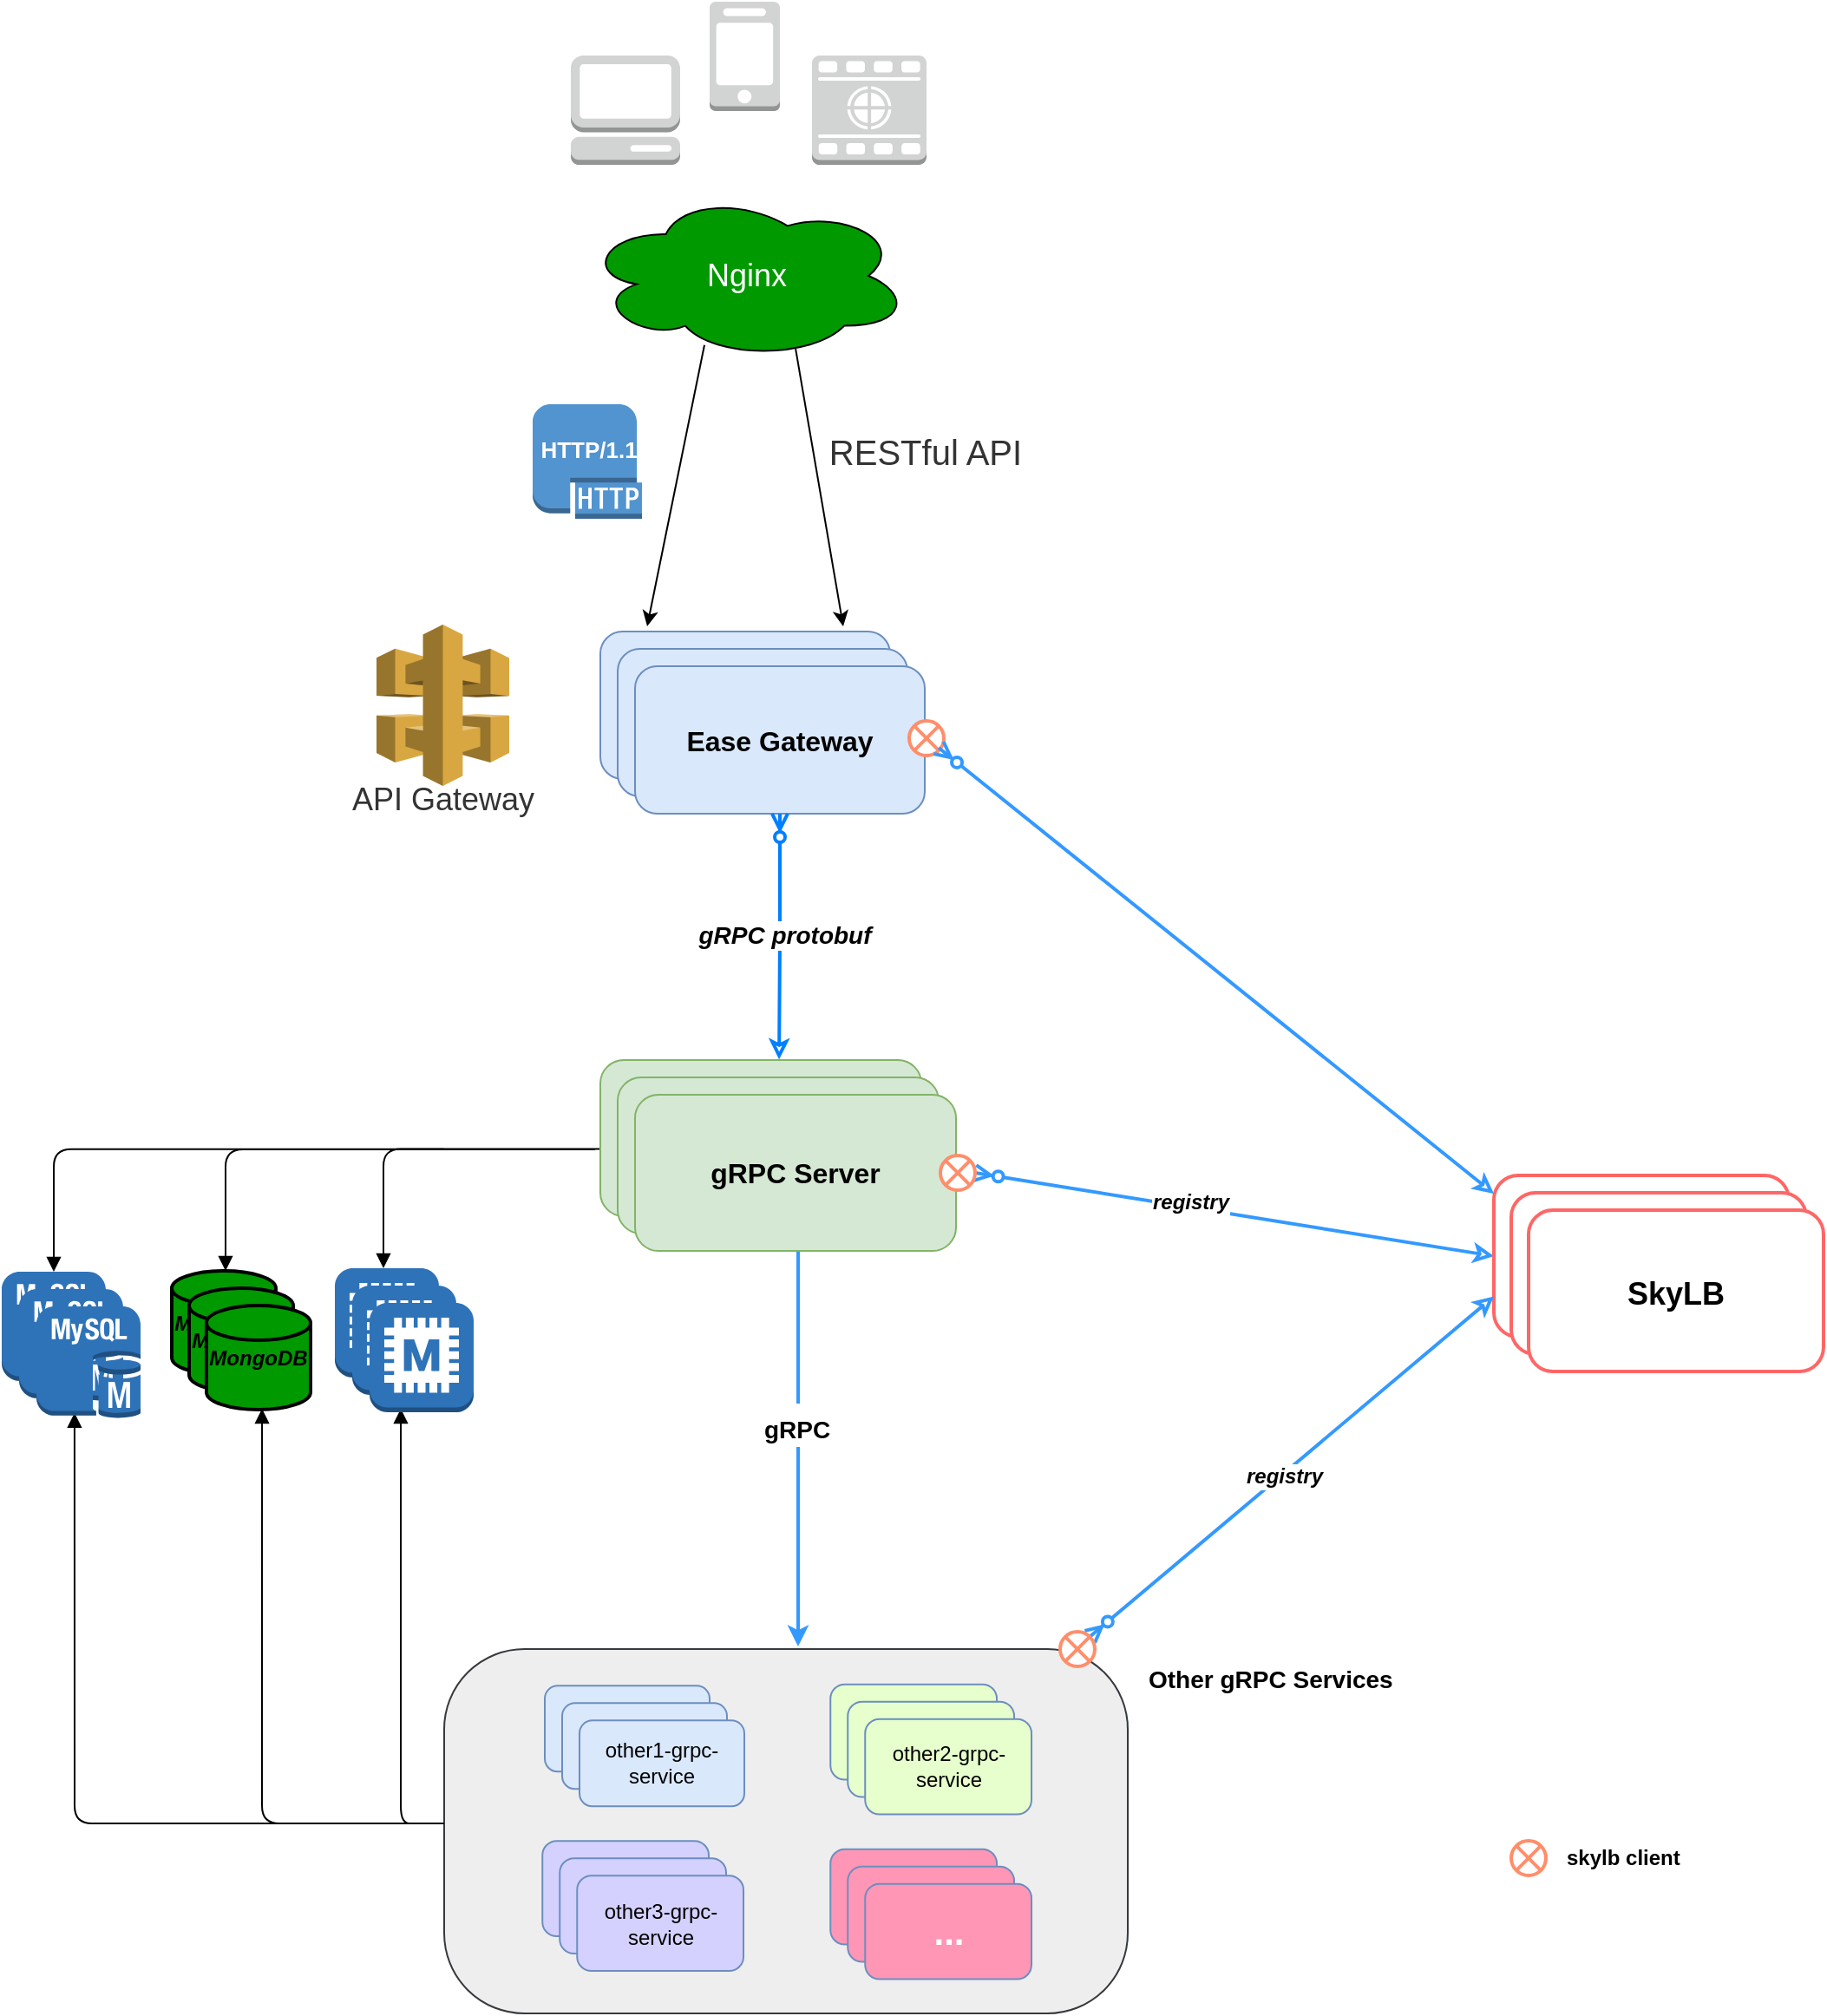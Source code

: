 <mxfile version="17.2.4" type="device"><diagram id="984368cb-33e9-04be-2f5b-599cbb324e16" name="Ease-Gateway"><mxGraphModel dx="868" dy="1735" grid="1" gridSize="10" guides="1" tooltips="1" connect="1" arrows="1" fold="1" page="1" pageScale="1" pageWidth="827" pageHeight="1169" background="#ffffff" math="0" shadow="0"><root><mxCell id="0"/><mxCell id="1" parent="0"/><mxCell id="89" style="edgeStyle=orthogonalEdgeStyle;rounded=1;html=1;endArrow=block;endFill=1;jettySize=auto;orthogonalLoop=1;entryX=0.5;entryY=0;entryPerimeter=0;" parent="1" target="139" edge="1"><mxGeometry relative="1" as="geometry"><mxPoint x="40" y="310" as="targetPoint"/><Array as="points"><mxPoint x="40" y="251"/></Array><mxPoint x="265" y="251.412" as="sourcePoint"/></mxGeometry></mxCell><mxCell id="204" value="" style="group;rounded=1;" parent="1" vertex="1" connectable="0"><mxGeometry x="172" y="-52" width="402" height="120" as="geometry"/></mxCell><mxCell id="175" value="" style="group;rounded=1;" parent="204" vertex="1" connectable="0"><mxGeometry width="402" height="120" as="geometry"/></mxCell><mxCell id="198" value="" style="group;rounded=1;" parent="175" vertex="1" connectable="0"><mxGeometry x="38" y="2" width="120" height="107" as="geometry"/></mxCell><mxCell id="170" value="" style="group;rounded=1;" parent="198" vertex="1" connectable="0"><mxGeometry width="120" height="107" as="geometry"/></mxCell><mxCell id="168" value="" style="dashed=0;html=1;shape=mxgraph.aws3.api_gateway;fillColor=#D9A741;gradientColor=none;labelBackgroundColor=#99FFFF;strokeColor=#000000;fontSize=18;fontColor=#FFFFFF;rounded=1;" parent="170" vertex="1"><mxGeometry x="16" y="-1" width="76.5" height="93" as="geometry"/></mxCell><mxCell id="169" value="API Gateway" style="text;html=1;resizable=0;points=[];autosize=1;align=left;verticalAlign=top;spacingTop=-4;fontSize=18;fontColor=#333333;rounded=1;" parent="170" vertex="1"><mxGeometry y="87" width="120" height="20" as="geometry"/></mxCell><mxCell id="203" value="" style="group;rounded=1;" parent="175" vertex="1" connectable="0"><mxGeometry x="183" y="5" width="167" height="85" as="geometry"/></mxCell><mxCell id="179" value="" style="rounded=1;whiteSpace=wrap;html=1;align=left;fillColor=#dae8fc;strokeColor=#6c8ebf;" parent="203" vertex="1"><mxGeometry width="167" height="85" as="geometry"/></mxCell><mxCell id="201" value="" style="rounded=1;whiteSpace=wrap;html=1;align=left;fillColor=#dae8fc;strokeColor=#6c8ebf;" parent="204" vertex="1"><mxGeometry x="193" y="15" width="167" height="85" as="geometry"/></mxCell><mxCell id="202" value="Ease Gateway" style="rounded=1;whiteSpace=wrap;html=1;align=center;fillColor=#dae8fc;strokeColor=#6c8ebf;fontStyle=1;fontSize=16;" parent="204" vertex="1"><mxGeometry x="203" y="25" width="167" height="85" as="geometry"/></mxCell><mxCell id="tLRtYib5lATVOMmsKPmi-365" value="" style="group;rounded=1;" parent="204" vertex="1" connectable="0"><mxGeometry x="361" y="55.5" width="20" height="20" as="geometry"/></mxCell><mxCell id="tLRtYib5lATVOMmsKPmi-367" value="" style="group;rounded=1;" parent="tLRtYib5lATVOMmsKPmi-365" vertex="1" connectable="0"><mxGeometry y="1" width="20" height="20" as="geometry"/></mxCell><mxCell id="tLRtYib5lATVOMmsKPmi-357" value="" style="verticalLabelPosition=bottom;verticalAlign=top;html=1;strokeWidth=2;shape=mxgraph.flowchart.or;fontColor=#007FFF;strokeColor=#FF8E6B;rounded=1;" parent="tLRtYib5lATVOMmsKPmi-367" vertex="1"><mxGeometry width="20" height="20" as="geometry"/></mxCell><mxCell id="342" style="edgeStyle=orthogonalEdgeStyle;rounded=1;html=1;startArrow=none;startFill=0;endArrow=block;endFill=1;jettySize=auto;orthogonalLoop=1;fontSize=14;" parent="1" edge="1"><mxGeometry relative="1" as="geometry"><mxPoint x="355" y="251.235" as="sourcePoint"/><mxPoint x="230" y="320" as="targetPoint"/><Array as="points"><mxPoint x="230" y="251"/></Array></mxGeometry></mxCell><mxCell id="343" style="edgeStyle=orthogonalEdgeStyle;rounded=1;html=1;startArrow=none;startFill=0;endArrow=block;endFill=1;jettySize=auto;orthogonalLoop=1;fontSize=14;entryX=0.5;entryY=0;entryPerimeter=0;" parent="1" edge="1"><mxGeometry relative="1" as="geometry"><mxPoint x="352" y="251.529" as="sourcePoint"/><mxPoint x="139" y="321.5" as="targetPoint"/><Array as="points"><mxPoint x="139" y="252"/></Array></mxGeometry></mxCell><mxCell id="205" value="" style="rounded=1;whiteSpace=wrap;html=1;fontSize=16;align=center;fillColor=#d5e8d4;strokeColor=#82b366;" parent="1" vertex="1"><mxGeometry x="355" y="200" width="185" height="90" as="geometry"/></mxCell><mxCell id="206" value="" style="rounded=1;whiteSpace=wrap;html=1;fontSize=16;align=center;fillColor=#d5e8d4;strokeColor=#82b366;" parent="1" vertex="1"><mxGeometry x="365" y="210" width="185" height="90" as="geometry"/></mxCell><mxCell id="gnQcVv38CfcIjXH257ro-344" style="edgeStyle=orthogonalEdgeStyle;rounded=1;orthogonalLoop=1;jettySize=auto;html=1;fontSize=21;strokeWidth=2;strokeColor=#3399FF;" parent="1" source="207" edge="1"><mxGeometry relative="1" as="geometry"><mxPoint x="469" y="538" as="targetPoint"/><Array as="points"><mxPoint x="469" y="360"/><mxPoint x="469" y="360"/></Array></mxGeometry></mxCell><mxCell id="gnQcVv38CfcIjXH257ro-346" value="&lt;span style=&quot;font-size: 14px ; font-weight: 700&quot;&gt;gRPC&lt;/span&gt;" style="text;html=1;resizable=0;points=[];align=center;verticalAlign=middle;labelBackgroundColor=#ffffff;fontSize=21;rounded=1;" parent="gnQcVv38CfcIjXH257ro-344" vertex="1" connectable="0"><mxGeometry x="0.004" y="20" relative="1" as="geometry"><mxPoint x="-21" y="-15" as="offset"/></mxGeometry></mxCell><mxCell id="gnQcVv38CfcIjXH257ro-353" style="rounded=1;orthogonalLoop=1;jettySize=auto;html=1;entryX=0;entryY=0.5;entryDx=0;entryDy=0;startArrow=ERzeroToMany;startFill=1;endArrow=classic;endFill=0;strokeColor=#3399FF;strokeWidth=2;fontSize=21;exitX=1;exitY=0.5;exitDx=0;exitDy=0;exitPerimeter=0;" parent="1" source="tLRtYib5lATVOMmsKPmi-360" target="gnQcVv38CfcIjXH257ro-349" edge="1"><mxGeometry relative="1" as="geometry"/></mxCell><mxCell id="ZQcrkI04INhhgJgBs_-i-343" value="registry" style="text;html=1;align=center;verticalAlign=middle;resizable=0;points=[];;labelBackgroundColor=#ffffff;fontStyle=3;rounded=1;" parent="gnQcVv38CfcIjXH257ro-353" vertex="1" connectable="0"><mxGeometry x="-0.174" y="3" relative="1" as="geometry"><mxPoint as="offset"/></mxGeometry></mxCell><mxCell id="207" value="&lt;span&gt;gRPC Server&lt;/span&gt;" style="rounded=1;whiteSpace=wrap;html=1;fontSize=16;align=center;fontStyle=1;fillColor=#d5e8d4;strokeColor=#82b366;" parent="1" vertex="1"><mxGeometry x="375" y="220" width="185" height="90" as="geometry"/></mxCell><mxCell id="217" style="edgeStyle=orthogonalEdgeStyle;rounded=1;html=1;entryX=0.557;entryY=-0.004;entryPerimeter=0;jettySize=auto;orthogonalLoop=1;fontSize=14;endArrow=classic;endFill=0;startArrow=ERzeroToMany;startFill=1;strokeWidth=2;strokeColor=#007FFF;" parent="1" source="202" target="205" edge="1"><mxGeometry relative="1" as="geometry"/></mxCell><mxCell id="218" value="&lt;b&gt;&lt;i&gt;gRPC protobuf&lt;/i&gt;&lt;/b&gt;" style="text;html=1;resizable=0;points=[];align=center;verticalAlign=middle;labelBackgroundColor=#ffffff;fontSize=14;rounded=1;" parent="217" vertex="1" connectable="0"><mxGeometry x="-0.013" y="2" relative="1" as="geometry"><mxPoint as="offset"/></mxGeometry></mxCell><mxCell id="9" value="" style="endArrow=classic;html=1;exitX=0.369;exitY=0.915;exitPerimeter=0;" parent="1" source="163" edge="1"><mxGeometry width="50" height="50" relative="1" as="geometry"><mxPoint x="394" y="-154" as="sourcePoint"/><mxPoint x="382" y="-50" as="targetPoint"/></mxGeometry></mxCell><mxCell id="10" value="" style="endArrow=classic;html=1;exitX=0.65;exitY=0.938;exitPerimeter=0;" parent="1" source="163" edge="1"><mxGeometry width="50" height="50" relative="1" as="geometry"><mxPoint x="455" y="-155" as="sourcePoint"/><mxPoint x="495" y="-50" as="targetPoint"/></mxGeometry></mxCell><mxCell id="220" value="" style="group;rounded=1;" parent="1" vertex="1" connectable="0"><mxGeometry x="314" y="-410" width="282" height="298" as="geometry"/></mxCell><mxCell id="163" value="Nginx" style="ellipse;shape=cloud;whiteSpace=wrap;html=1;strokeColor=#000000;fillColor=#009900;fontColor=#FFFFFF;labelBackgroundColor=none;labelBorderColor=none;fontSize=18;rounded=1;" parent="220" vertex="1"><mxGeometry x="32" y="110" width="187" height="96" as="geometry"/></mxCell><mxCell id="154" value="" style="dashed=0;html=1;shape=mxgraph.aws3.management_console;fillColor=#D2D3D3;gradientColor=none;strokeColor=#000000;rounded=1;" parent="220" vertex="1"><mxGeometry x="24" y="31" width="63" height="63" as="geometry"/></mxCell><mxCell id="155" value="" style="dashed=0;html=1;shape=mxgraph.aws3.mobile_client;fillColor=#D2D3D3;gradientColor=none;strokeColor=#000000;rounded=1;" parent="220" vertex="1"><mxGeometry x="104" width="40.5" height="63" as="geometry"/></mxCell><mxCell id="156" value="" style="dashed=0;html=1;shape=mxgraph.aws3.multimedia;fillColor=#D2D3D3;gradientColor=none;strokeColor=#000000;rounded=1;" parent="220" vertex="1"><mxGeometry x="163" y="31" width="66" height="63" as="geometry"/></mxCell><mxCell id="176" value="RESTful API" style="text;html=1;resizable=0;points=[];autosize=1;align=center;verticalAlign=top;spacingTop=-4;fontSize=20;fontColor=#333333;fontStyle=0;rounded=1;" parent="220" vertex="1"><mxGeometry x="168" y="245" width="120" height="20" as="geometry"/></mxCell><mxCell id="177" value="&lt;b&gt;&lt;font color=&quot;#ffffff&quot; style=&quot;font-size: 13px&quot;&gt;HTTP/1.1&lt;/font&gt;&lt;/b&gt;&lt;div&gt;&lt;b&gt;&lt;font color=&quot;#ffffff&quot;&gt;&lt;br&gt;&lt;/font&gt;&lt;/b&gt;&lt;/div&gt;" style="dashed=0;html=1;shape=mxgraph.aws3.http_protocol;fillColor=#5294CF;gradientColor=none;labelBackgroundColor=none;strokeColor=#000000;fontSize=12;fontColor=#4D4D4D;align=center;rounded=1;" parent="220" vertex="1"><mxGeometry x="2" y="232" width="63" height="66" as="geometry"/></mxCell><mxCell id="258" value="" style="group;rounded=1;" parent="1" vertex="1" connectable="0"><mxGeometry x="827" y="340.158" width="95" height="49.474" as="geometry"/></mxCell><mxCell id="334" value="" style="group;rounded=1;" parent="1" vertex="1" connectable="0"><mxGeometry x="265" y="539.5" width="575" height="210" as="geometry"/></mxCell><mxCell id="319" value="" style="group;rounded=1;" parent="334" vertex="1" connectable="0"><mxGeometry width="575" height="210" as="geometry"/></mxCell><mxCell id="252" value="Other gRPC Services" style="text;html=1;resizable=0;points=[];autosize=1;align=left;verticalAlign=top;spacingTop=-4;fontSize=14;fontStyle=1;rounded=1;" parent="319" vertex="1"><mxGeometry x="404" y="6" width="150" height="20" as="geometry"/></mxCell><mxCell id="78" value="" style="rounded=1;whiteSpace=wrap;html=1;strokeColor=#36393d;fillColor=#eeeeee;arcSize=22;" parent="319" vertex="1"><mxGeometry width="394" height="210" as="geometry"/></mxCell><mxCell id="tLRtYib5lATVOMmsKPmi-358" value="" style="group;rounded=1;" parent="319" vertex="1" connectable="0"><mxGeometry x="615" y="110.5" width="110" height="20" as="geometry"/></mxCell><mxCell id="tLRtYib5lATVOMmsKPmi-349" value="" style="verticalLabelPosition=bottom;verticalAlign=top;html=1;strokeWidth=2;shape=mxgraph.flowchart.or;fontColor=#007FFF;strokeColor=#FF8E6B;rounded=1;" parent="tLRtYib5lATVOMmsKPmi-358" vertex="1"><mxGeometry width="20" height="20" as="geometry"/></mxCell><mxCell id="tLRtYib5lATVOMmsKPmi-350" value="&lt;font color=&quot;#000000&quot;&gt;skylb client&lt;/font&gt;" style="text;html=1;resizable=0;points=[];autosize=1;align=left;verticalAlign=top;spacingTop=-4;fontColor=#007FFF;fontStyle=1;fontFamily=Helvetica;rounded=1;" parent="tLRtYib5lATVOMmsKPmi-358" vertex="1"><mxGeometry x="30" width="80" height="20" as="geometry"/></mxCell><mxCell id="330" value="" style="group;rounded=1;" parent="334" vertex="1" connectable="0"><mxGeometry x="58" y="21.158" width="115" height="69.474" as="geometry"/></mxCell><mxCell id="247" value="" style="rounded=1;whiteSpace=wrap;html=1;fontSize=16;align=center;fillColor=#dae8fc;strokeColor=#6c8ebf;" parent="330" vertex="1"><mxGeometry width="95" height="49.474" as="geometry"/></mxCell><mxCell id="321" value="" style="rounded=1;whiteSpace=wrap;html=1;fontSize=16;align=center;fillColor=#dae8fc;strokeColor=#6c8ebf;" parent="330" vertex="1"><mxGeometry x="10" y="10" width="95" height="49.474" as="geometry"/></mxCell><mxCell id="322" value="other1-grpc-service" style="rounded=1;whiteSpace=wrap;html=1;fontSize=12;align=center;fillColor=#dae8fc;strokeColor=#6c8ebf;" parent="330" vertex="1"><mxGeometry x="20" y="20" width="95" height="49.474" as="geometry"/></mxCell><mxCell id="331" value="" style="group;rounded=1;" parent="334" vertex="1" connectable="0"><mxGeometry x="222.626" y="20.364" width="115.888" height="74.935" as="geometry"/></mxCell><mxCell id="249" value="" style="rounded=1;whiteSpace=wrap;html=1;fontSize=12;align=center;fillColor=#E6FFCC;strokeColor=#6c8ebf;" parent="331" vertex="1"><mxGeometry width="95.888" height="54.935" as="geometry"/></mxCell><mxCell id="323" value="" style="rounded=1;whiteSpace=wrap;html=1;fontSize=12;align=center;fillColor=#E6FFCC;strokeColor=#6c8ebf;" parent="331" vertex="1"><mxGeometry x="10" y="10" width="95.888" height="54.935" as="geometry"/></mxCell><mxCell id="324" value="other2-grpc-service" style="rounded=1;whiteSpace=wrap;html=1;fontSize=12;align=center;fillColor=#E6FFCC;strokeColor=#6c8ebf;" parent="331" vertex="1"><mxGeometry x="20.0" y="20" width="95.888" height="54.935" as="geometry"/></mxCell><mxCell id="332" value="" style="group;rounded=1;" parent="334" vertex="1" connectable="0"><mxGeometry x="56.626" y="110.627" width="115.888" height="74.935" as="geometry"/></mxCell><mxCell id="253" value="" style="rounded=1;whiteSpace=wrap;html=1;fontSize=12;align=center;fillColor=#D4D1FF;strokeColor=#6c8ebf;" parent="332" vertex="1"><mxGeometry width="95.888" height="54.935" as="geometry"/></mxCell><mxCell id="326" value="" style="rounded=1;whiteSpace=wrap;html=1;fontSize=12;align=center;fillColor=#D4D1FF;strokeColor=#6c8ebf;" parent="332" vertex="1"><mxGeometry x="10" y="10" width="95.888" height="54.935" as="geometry"/></mxCell><mxCell id="327" value="other3-grpc-service" style="rounded=1;whiteSpace=wrap;html=1;fontSize=12;align=center;fillColor=#D4D1FF;strokeColor=#6c8ebf;" parent="332" vertex="1"><mxGeometry x="20" y="20" width="95.888" height="54.935" as="geometry"/></mxCell><mxCell id="333" value="" style="group;rounded=1;" parent="334" vertex="1" connectable="0"><mxGeometry x="222.626" y="115.364" width="115.888" height="74.935" as="geometry"/></mxCell><mxCell id="256" value="" style="rounded=1;whiteSpace=wrap;html=1;fontSize=12;align=center;fillColor=#FF96B6;strokeColor=#6c8ebf;" parent="333" vertex="1"><mxGeometry width="95.888" height="54.935" as="geometry"/></mxCell><mxCell id="328" value="" style="rounded=1;whiteSpace=wrap;html=1;fontSize=12;align=center;fillColor=#FF96B6;strokeColor=#6c8ebf;" parent="333" vertex="1"><mxGeometry x="10" y="10" width="95.888" height="54.935" as="geometry"/></mxCell><mxCell id="329" value="&lt;span style=&quot;font-size: 21px&quot;&gt;&lt;font color=&quot;#ffffff&quot;&gt;...&lt;/font&gt;&lt;/span&gt;" style="rounded=1;whiteSpace=wrap;html=1;fontSize=21;align=center;fillColor=#FF96B6;strokeColor=#6c8ebf;verticalAlign=middle;fontStyle=1" parent="333" vertex="1"><mxGeometry x="20.0" y="20" width="95.888" height="54.935" as="geometry"/></mxCell><mxCell id="gnQcVv38CfcIjXH257ro-352" value="" style="group;strokeWidth=2;rounded=1;" parent="1" vertex="1" connectable="0"><mxGeometry x="870" y="266.5" width="190" height="113" as="geometry"/></mxCell><mxCell id="gnQcVv38CfcIjXH257ro-349" value="" style="rounded=1;whiteSpace=wrap;html=1;fontSize=21;strokeColor=#FF6666;strokeWidth=2;" parent="gnQcVv38CfcIjXH257ro-352" vertex="1"><mxGeometry width="170" height="93" as="geometry"/></mxCell><mxCell id="gnQcVv38CfcIjXH257ro-350" value="" style="rounded=1;whiteSpace=wrap;html=1;fontSize=21;strokeColor=#FF6666;strokeWidth=2;" parent="gnQcVv38CfcIjXH257ro-352" vertex="1"><mxGeometry x="10" y="10" width="170" height="93" as="geometry"/></mxCell><mxCell id="gnQcVv38CfcIjXH257ro-351" value="&lt;font style=&quot;font-size: 18px&quot;&gt;&lt;b&gt;SkyLB&lt;/b&gt;&lt;/font&gt;" style="rounded=1;whiteSpace=wrap;html=1;fontSize=21;strokeColor=#FF6666;strokeWidth=2;" parent="gnQcVv38CfcIjXH257ro-352" vertex="1"><mxGeometry x="20" y="20" width="170" height="93" as="geometry"/></mxCell><mxCell id="gnQcVv38CfcIjXH257ro-354" style="edgeStyle=none;rounded=1;orthogonalLoop=1;jettySize=auto;html=1;startArrow=ERzeroToMany;startFill=1;endArrow=classic;endFill=0;strokeColor=#3399FF;strokeWidth=2;fontSize=21;entryX=0;entryY=0.75;entryDx=0;entryDy=0;exitX=0.855;exitY=0.145;exitDx=0;exitDy=0;exitPerimeter=0;" parent="1" source="tLRtYib5lATVOMmsKPmi-363" target="gnQcVv38CfcIjXH257ro-349" edge="1"><mxGeometry relative="1" as="geometry"><mxPoint x="910" y="380" as="targetPoint"/><mxPoint x="650" y="510" as="sourcePoint"/></mxGeometry></mxCell><mxCell id="ZQcrkI04INhhgJgBs_-i-344" value="registry" style="text;html=1;align=center;verticalAlign=middle;resizable=0;points=[];;labelBackgroundColor=#ffffff;fontStyle=3;rounded=1;" parent="gnQcVv38CfcIjXH257ro-354" vertex="1" connectable="0"><mxGeometry x="-0.047" y="-1" relative="1" as="geometry"><mxPoint as="offset"/></mxGeometry></mxCell><mxCell id="gnQcVv38CfcIjXH257ro-356" style="edgeStyle=none;rounded=1;orthogonalLoop=1;jettySize=auto;html=1;entryX=0;entryY=0.113;entryDx=0;entryDy=0;startArrow=ERzeroToMany;startFill=1;endArrow=classic;endFill=0;strokeColor=#3399FF;strokeWidth=2;fontSize=21;entryPerimeter=0;" parent="1" target="gnQcVv38CfcIjXH257ro-349" edge="1"><mxGeometry relative="1" as="geometry"><mxPoint x="550" y="20" as="sourcePoint"/></mxGeometry></mxCell><mxCell id="tLRtYib5lATVOMmsKPmi-360" value="" style="verticalLabelPosition=bottom;verticalAlign=top;html=1;strokeWidth=2;shape=mxgraph.flowchart.or;fontColor=#007FFF;strokeColor=#FF8E6B;rounded=1;" parent="1" vertex="1"><mxGeometry x="551" y="255" width="20" height="20" as="geometry"/></mxCell><mxCell id="tLRtYib5lATVOMmsKPmi-363" value="" style="verticalLabelPosition=bottom;verticalAlign=top;html=1;strokeWidth=2;shape=mxgraph.flowchart.or;fontColor=#007FFF;strokeColor=#FF8E6B;rounded=1;" parent="1" vertex="1"><mxGeometry x="620" y="529.5" width="20" height="20" as="geometry"/></mxCell><mxCell id="cT7OThZw1eVFZneiitl7-352" value="" style="group" parent="1" vertex="1" connectable="0"><mxGeometry x="38" y="522.5" width="227" height="117.5" as="geometry"/></mxCell><mxCell id="tLRtYib5lATVOMmsKPmi-346" value="" style="group;rounded=1;" parent="cT7OThZw1eVFZneiitl7-352" vertex="1" connectable="0"><mxGeometry width="227" height="116.5" as="geometry"/></mxCell><mxCell id="tLRtYib5lATVOMmsKPmi-344" style="edgeStyle=elbowEdgeStyle;rounded=1;html=1;endArrow=block;endFill=1;jettySize=auto;orthogonalLoop=1;entryX=0.3;entryY=0.952;entryDx=0;entryDy=0;entryPerimeter=0;" parent="tLRtYib5lATVOMmsKPmi-346" edge="1"><mxGeometry relative="1" as="geometry"><mxPoint x="202.0" y="-121.524" as="targetPoint"/><Array as="points"><mxPoint x="202" y="-1"/><mxPoint x="148" y="1"/></Array><mxPoint x="212" y="117.5" as="sourcePoint"/></mxGeometry></mxCell><mxCell id="tLRtYib5lATVOMmsKPmi-345" style="edgeStyle=orthogonalEdgeStyle;rounded=1;html=1;startArrow=none;startFill=0;endArrow=block;endFill=1;jettySize=auto;orthogonalLoop=1;fontSize=14;entryX=0.467;entryY=0.975;entryDx=0;entryDy=0;entryPerimeter=0;" parent="tLRtYib5lATVOMmsKPmi-346" edge="1"><mxGeometry relative="1" as="geometry"><mxPoint x="192" y="117.5" as="sourcePoint"/><mxPoint x="122.02" y="-121.5" as="targetPoint"/><Array as="points"><mxPoint x="122" y="118"/></Array></mxGeometry></mxCell><mxCell id="tLRtYib5lATVOMmsKPmi-343" style="edgeStyle=orthogonalEdgeStyle;rounded=1;html=1;endArrow=block;endFill=1;jettySize=auto;orthogonalLoop=1;entryX=0.366;entryY=0.951;entryDx=0;entryDy=0;entryPerimeter=0;" parent="cT7OThZw1eVFZneiitl7-352" target="cT7OThZw1eVFZneiitl7-344" edge="1"><mxGeometry relative="1" as="geometry"><mxPoint x="12" y="-102.5" as="targetPoint"/><Array as="points"><mxPoint x="227" y="117.5"/><mxPoint x="14" y="117.5"/></Array><mxPoint x="227" y="117.5" as="sourcePoint"/></mxGeometry></mxCell><mxCell id="cT7OThZw1eVFZneiitl7-353" value="" style="group" parent="1" vertex="1" connectable="0"><mxGeometry x="108" y="321.5" width="80" height="80" as="geometry"/></mxCell><mxCell id="145" value="MongoDB" style="strokeWidth=2;html=1;shape=mxgraph.flowchart.database;whiteSpace=wrap;fillColor=#009900;fontStyle=3;rounded=1;direction=east;" parent="cT7OThZw1eVFZneiitl7-353" vertex="1"><mxGeometry width="60" height="60" as="geometry"/></mxCell><mxCell id="cT7OThZw1eVFZneiitl7-346" value="MongoDB" style="strokeWidth=2;html=1;shape=mxgraph.flowchart.database;whiteSpace=wrap;fillColor=#009900;fontStyle=3;rounded=1;direction=east;" parent="cT7OThZw1eVFZneiitl7-353" vertex="1"><mxGeometry x="10" y="10" width="60" height="60" as="geometry"/></mxCell><mxCell id="cT7OThZw1eVFZneiitl7-347" value="MongoDB" style="strokeWidth=2;html=1;shape=mxgraph.flowchart.database;whiteSpace=wrap;fillColor=#009900;fontStyle=3;rounded=1;direction=east;" parent="cT7OThZw1eVFZneiitl7-353" vertex="1"><mxGeometry x="20" y="20" width="60" height="60" as="geometry"/></mxCell><mxCell id="cT7OThZw1eVFZneiitl7-354" value="" style="group" parent="1" vertex="1" connectable="0"><mxGeometry x="202" y="320" width="80" height="83" as="geometry"/></mxCell><mxCell id="140" value="" style="dashed=0;html=1;shape=mxgraph.aws3.memcached;fillColor=#2E73B8;gradientColor=none;strokeColor=#000000;rounded=1;" parent="cT7OThZw1eVFZneiitl7-354" vertex="1"><mxGeometry width="60" height="63" as="geometry"/></mxCell><mxCell id="cT7OThZw1eVFZneiitl7-348" value="" style="dashed=0;html=1;shape=mxgraph.aws3.memcached;fillColor=#2E73B8;gradientColor=none;strokeColor=#000000;rounded=1;" parent="cT7OThZw1eVFZneiitl7-354" vertex="1"><mxGeometry x="10" y="10" width="60" height="63" as="geometry"/></mxCell><mxCell id="cT7OThZw1eVFZneiitl7-349" value="" style="dashed=0;html=1;shape=mxgraph.aws3.memcached;fillColor=#2E73B8;gradientColor=none;strokeColor=#000000;rounded=1;" parent="cT7OThZw1eVFZneiitl7-354" vertex="1"><mxGeometry x="20" y="20" width="60" height="63" as="geometry"/></mxCell><mxCell id="cT7OThZw1eVFZneiitl7-355" value="" style="group" parent="1" vertex="1" connectable="0"><mxGeometry x="10" y="322" width="80" height="84.5" as="geometry"/></mxCell><mxCell id="139" value="" style="dashed=0;html=1;shape=mxgraph.aws3.mysql_db_instance;fillColor=#2E73B8;gradientColor=none;strokeColor=#000000;rounded=1;" parent="cT7OThZw1eVFZneiitl7-355" vertex="1"><mxGeometry width="60" height="64.5" as="geometry"/></mxCell><mxCell id="cT7OThZw1eVFZneiitl7-343" value="" style="dashed=0;html=1;shape=mxgraph.aws3.mysql_db_instance;fillColor=#2E73B8;gradientColor=none;strokeColor=#000000;rounded=1;" parent="cT7OThZw1eVFZneiitl7-355" vertex="1"><mxGeometry x="10" y="10" width="60" height="64.5" as="geometry"/></mxCell><mxCell id="cT7OThZw1eVFZneiitl7-344" value="" style="dashed=0;html=1;shape=mxgraph.aws3.mysql_db_instance;fillColor=#2E73B8;gradientColor=none;strokeColor=#000000;rounded=1;" parent="cT7OThZw1eVFZneiitl7-355" vertex="1"><mxGeometry x="20" y="20" width="60" height="64.5" as="geometry"/></mxCell></root></mxGraphModel></diagram></mxfile>